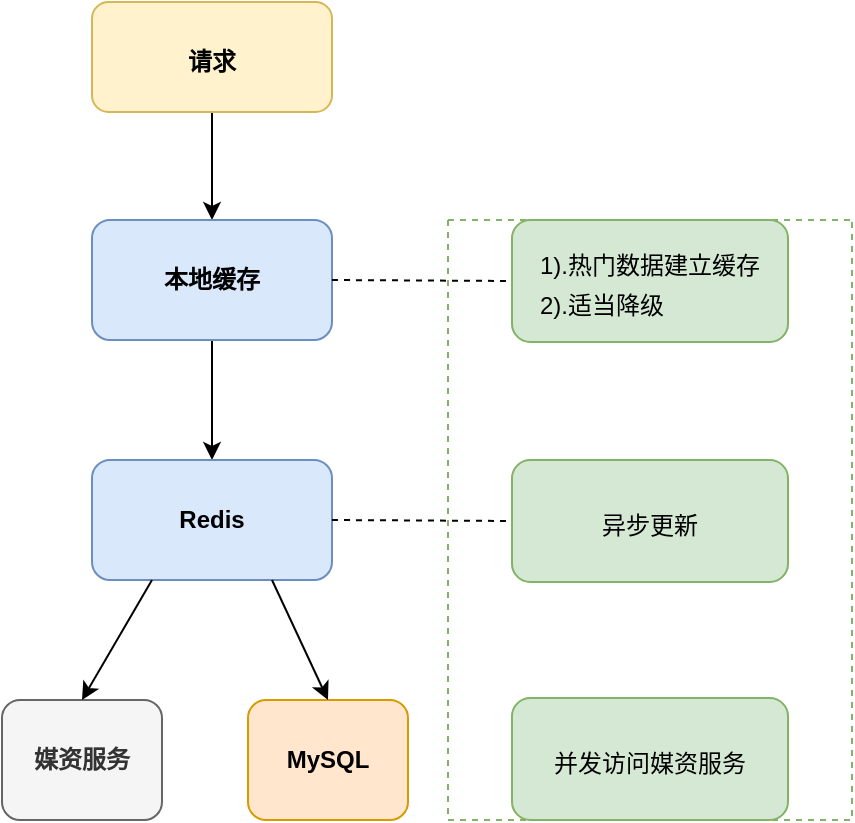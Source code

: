 <mxfile version="20.8.16" type="github">
  <diagram id="eHwbDCyOgworj_QcnowJ" name="第 1 页">
    <mxGraphModel dx="989" dy="-626" grid="1" gridSize="10" guides="1" tooltips="1" connect="1" arrows="1" fold="1" page="1" pageScale="1" pageWidth="827" pageHeight="1169" math="0" shadow="0">
      <root>
        <mxCell id="0" />
        <mxCell id="1" parent="0" />
        <mxCell id="BUWsqEMqBhzEpUnV43OA-21" value="" style="edgeStyle=orthogonalEdgeStyle;rounded=0;orthogonalLoop=1;jettySize=auto;html=1;" edge="1" parent="1" source="BUWsqEMqBhzEpUnV43OA-1" target="BUWsqEMqBhzEpUnV43OA-2">
          <mxGeometry relative="1" as="geometry" />
        </mxCell>
        <mxCell id="BUWsqEMqBhzEpUnV43OA-1" value="&lt;font style=&quot;font-size: 12px;&quot;&gt;&lt;b&gt;请求&lt;/b&gt;&lt;/font&gt;" style="rounded=1;whiteSpace=wrap;html=1;fontSize=16;fillColor=#fff2cc;strokeColor=#d6b656;" vertex="1" parent="1">
          <mxGeometry x="200" y="1291" width="120" height="55" as="geometry" />
        </mxCell>
        <mxCell id="BUWsqEMqBhzEpUnV43OA-22" value="" style="edgeStyle=orthogonalEdgeStyle;rounded=0;orthogonalLoop=1;jettySize=auto;html=1;" edge="1" parent="1" source="BUWsqEMqBhzEpUnV43OA-2" target="BUWsqEMqBhzEpUnV43OA-3">
          <mxGeometry relative="1" as="geometry" />
        </mxCell>
        <mxCell id="BUWsqEMqBhzEpUnV43OA-2" value="&lt;b&gt;本地缓存&lt;/b&gt;" style="rounded=1;whiteSpace=wrap;html=1;fontSize=12;fillColor=#dae8fc;strokeColor=#6c8ebf;" vertex="1" parent="1">
          <mxGeometry x="200" y="1400" width="120" height="60" as="geometry" />
        </mxCell>
        <mxCell id="BUWsqEMqBhzEpUnV43OA-3" value="&lt;b&gt;Redis&lt;/b&gt;" style="rounded=1;whiteSpace=wrap;html=1;fontSize=12;fillColor=#dae8fc;strokeColor=#6c8ebf;" vertex="1" parent="1">
          <mxGeometry x="200" y="1520" width="120" height="60" as="geometry" />
        </mxCell>
        <mxCell id="BUWsqEMqBhzEpUnV43OA-4" value="&lt;b&gt;MySQL&lt;/b&gt;" style="rounded=1;whiteSpace=wrap;html=1;fontSize=12;fillColor=#ffe6cc;strokeColor=#d79b00;" vertex="1" parent="1">
          <mxGeometry x="278" y="1640" width="80" height="60" as="geometry" />
        </mxCell>
        <mxCell id="BUWsqEMqBhzEpUnV43OA-19" value="" style="swimlane;startSize=0;fontFamily=Verdana;fontSize=13;dashed=1;fillColor=#d5e8d4;strokeColor=#82b366;movable=1;resizable=1;rotatable=1;deletable=1;editable=1;connectable=1;" vertex="1" parent="1">
          <mxGeometry x="378" y="1400" width="202" height="300" as="geometry" />
        </mxCell>
        <mxCell id="BUWsqEMqBhzEpUnV43OA-26" value="&lt;div style=&quot;text-align: left;&quot;&gt;&lt;span style=&quot;font-size: 12px; background-color: initial;&quot;&gt;1).热门数据建立缓存&lt;/span&gt;&lt;/div&gt;&lt;div style=&quot;text-align: left;&quot;&gt;&lt;span style=&quot;font-size: 12px; background-color: initial;&quot;&gt;2).适当降级&lt;/span&gt;&lt;/div&gt;" style="rounded=1;whiteSpace=wrap;html=1;fontSize=16;fillColor=#d5e8d4;strokeColor=#82b366;" vertex="1" parent="BUWsqEMqBhzEpUnV43OA-19">
          <mxGeometry x="32" width="138" height="61" as="geometry" />
        </mxCell>
        <mxCell id="BUWsqEMqBhzEpUnV43OA-31" value="&lt;div style=&quot;text-align: left;&quot;&gt;&lt;span style=&quot;font-size: 12px; background-color: initial;&quot;&gt;异步更新&lt;/span&gt;&lt;br&gt;&lt;/div&gt;" style="rounded=1;whiteSpace=wrap;html=1;fontSize=16;fillColor=#d5e8d4;strokeColor=#82b366;" vertex="1" parent="BUWsqEMqBhzEpUnV43OA-19">
          <mxGeometry x="32" y="120" width="138" height="61" as="geometry" />
        </mxCell>
        <mxCell id="BUWsqEMqBhzEpUnV43OA-32" value="&lt;div style=&quot;&quot;&gt;&lt;span style=&quot;font-size: 12px;&quot;&gt;并发访问媒资服务&lt;/span&gt;&lt;/div&gt;" style="rounded=1;whiteSpace=wrap;html=1;fontSize=16;fillColor=#d5e8d4;strokeColor=#82b366;align=center;" vertex="1" parent="BUWsqEMqBhzEpUnV43OA-19">
          <mxGeometry x="32" y="239" width="138" height="61" as="geometry" />
        </mxCell>
        <mxCell id="BUWsqEMqBhzEpUnV43OA-20" value="&lt;b&gt;媒资服务&lt;/b&gt;" style="rounded=1;whiteSpace=wrap;html=1;fontSize=12;fillColor=#f5f5f5;fontColor=#333333;strokeColor=#666666;" vertex="1" parent="1">
          <mxGeometry x="155" y="1640" width="80" height="60" as="geometry" />
        </mxCell>
        <mxCell id="BUWsqEMqBhzEpUnV43OA-23" value="" style="endArrow=classic;html=1;rounded=0;exitX=0.25;exitY=1;exitDx=0;exitDy=0;entryX=0.5;entryY=0;entryDx=0;entryDy=0;" edge="1" parent="1" source="BUWsqEMqBhzEpUnV43OA-3" target="BUWsqEMqBhzEpUnV43OA-20">
          <mxGeometry width="50" height="50" relative="1" as="geometry">
            <mxPoint x="430" y="1440" as="sourcePoint" />
            <mxPoint x="480" y="1390" as="targetPoint" />
          </mxGeometry>
        </mxCell>
        <mxCell id="BUWsqEMqBhzEpUnV43OA-24" value="" style="endArrow=classic;html=1;rounded=0;exitX=0.75;exitY=1;exitDx=0;exitDy=0;entryX=0.5;entryY=0;entryDx=0;entryDy=0;" edge="1" parent="1" source="BUWsqEMqBhzEpUnV43OA-3" target="BUWsqEMqBhzEpUnV43OA-4">
          <mxGeometry width="50" height="50" relative="1" as="geometry">
            <mxPoint x="430" y="1440" as="sourcePoint" />
            <mxPoint x="480" y="1390" as="targetPoint" />
          </mxGeometry>
        </mxCell>
        <mxCell id="BUWsqEMqBhzEpUnV43OA-30" value="" style="endArrow=none;dashed=1;html=1;rounded=0;exitX=1;exitY=0.5;exitDx=0;exitDy=0;entryX=0;entryY=0.5;entryDx=0;entryDy=0;" edge="1" parent="1" source="BUWsqEMqBhzEpUnV43OA-2" target="BUWsqEMqBhzEpUnV43OA-26">
          <mxGeometry width="50" height="50" relative="1" as="geometry">
            <mxPoint x="440" y="1450" as="sourcePoint" />
            <mxPoint x="490" y="1400" as="targetPoint" />
          </mxGeometry>
        </mxCell>
        <mxCell id="BUWsqEMqBhzEpUnV43OA-33" value="" style="endArrow=none;dashed=1;html=1;rounded=0;fontSize=12;exitX=1;exitY=0.5;exitDx=0;exitDy=0;entryX=0;entryY=0.5;entryDx=0;entryDy=0;" edge="1" parent="1" source="BUWsqEMqBhzEpUnV43OA-3" target="BUWsqEMqBhzEpUnV43OA-31">
          <mxGeometry width="50" height="50" relative="1" as="geometry">
            <mxPoint x="430" y="1490" as="sourcePoint" />
            <mxPoint x="480" y="1440" as="targetPoint" />
          </mxGeometry>
        </mxCell>
      </root>
    </mxGraphModel>
  </diagram>
</mxfile>
